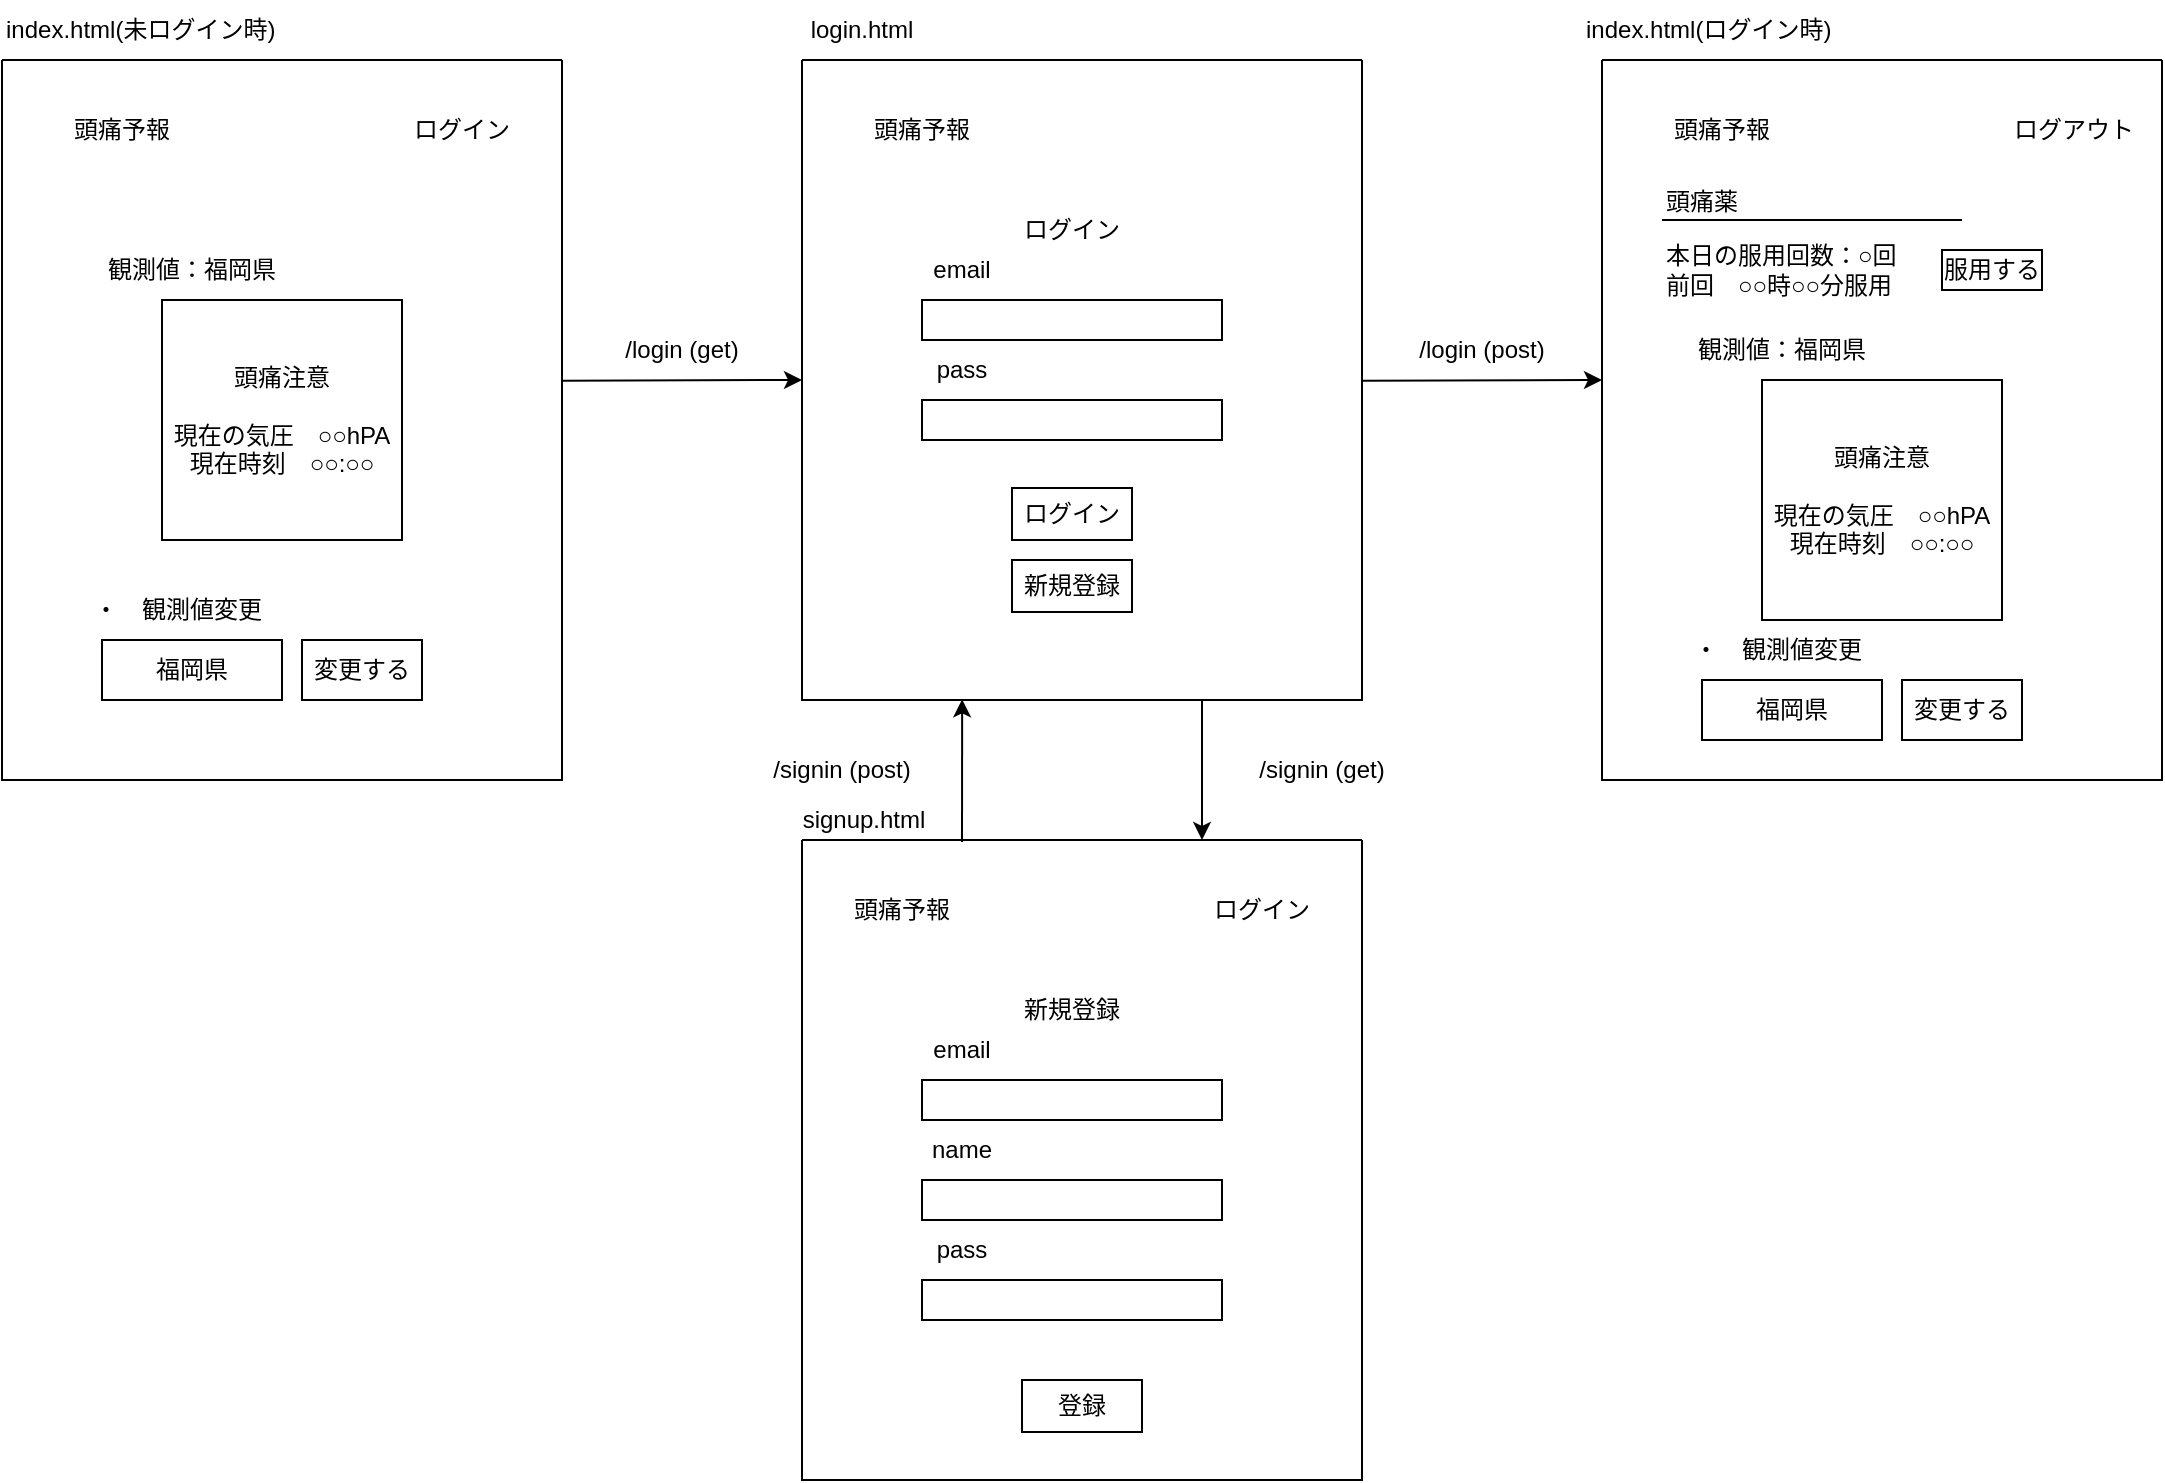 <mxfile>
    <diagram id="_8jAO3INhL7XT4_atGiw" name="ページ1">
        <mxGraphModel dx="453" dy="607" grid="1" gridSize="10" guides="1" tooltips="1" connect="1" arrows="1" fold="1" page="1" pageScale="1" pageWidth="1169" pageHeight="827" math="0" shadow="0">
            <root>
                <mxCell id="0"/>
                <mxCell id="1" parent="0"/>
                <mxCell id="63" value="" style="group;align=left;" parent="1" vertex="1" connectable="0">
                    <mxGeometry x="40" y="60" width="280" height="390" as="geometry"/>
                </mxCell>
                <mxCell id="53" value="" style="swimlane;startSize=0;" parent="63" vertex="1">
                    <mxGeometry y="30" width="280" height="360" as="geometry"/>
                </mxCell>
                <mxCell id="54" value="頭痛注意&lt;div&gt;&lt;br&gt;&lt;/div&gt;&lt;div&gt;現在の気圧　○○hPA&lt;/div&gt;&lt;div&gt;現在時刻　○○:○○&lt;/div&gt;" style="whiteSpace=wrap;html=1;aspect=fixed;" parent="53" vertex="1">
                    <mxGeometry x="80" y="120" width="120" height="120" as="geometry"/>
                </mxCell>
                <mxCell id="55" value="福岡県" style="rounded=0;whiteSpace=wrap;html=1;" parent="53" vertex="1">
                    <mxGeometry x="50" y="290" width="90" height="30" as="geometry"/>
                </mxCell>
                <mxCell id="57" value="変更する" style="rounded=0;whiteSpace=wrap;html=1;" parent="53" vertex="1">
                    <mxGeometry x="150" y="290" width="60" height="30" as="geometry"/>
                </mxCell>
                <mxCell id="58" value="・　観測値変更" style="text;strokeColor=none;fillColor=none;align=left;verticalAlign=middle;spacingLeft=4;spacingRight=4;overflow=hidden;points=[[0,0.5],[1,0.5]];portConstraint=eastwest;rotatable=0;whiteSpace=wrap;html=1;" parent="53" vertex="1">
                    <mxGeometry x="40" y="260" width="140" height="30" as="geometry"/>
                </mxCell>
                <mxCell id="59" value="ログイン" style="text;strokeColor=none;fillColor=none;align=left;verticalAlign=middle;spacingLeft=4;spacingRight=4;overflow=hidden;points=[[0,0.5],[1,0.5]];portConstraint=eastwest;rotatable=0;whiteSpace=wrap;html=1;" parent="53" vertex="1">
                    <mxGeometry x="200" y="20" width="80" height="30" as="geometry"/>
                </mxCell>
                <mxCell id="60" value="頭痛予報" style="text;strokeColor=none;fillColor=none;align=left;verticalAlign=middle;spacingLeft=4;spacingRight=4;overflow=hidden;points=[[0,0.5],[1,0.5]];portConstraint=eastwest;rotatable=0;whiteSpace=wrap;html=1;" parent="53" vertex="1">
                    <mxGeometry x="30" y="20" width="80" height="30" as="geometry"/>
                </mxCell>
                <mxCell id="61" value="観測値：福岡県" style="text;html=1;align=center;verticalAlign=middle;whiteSpace=wrap;rounded=0;" parent="53" vertex="1">
                    <mxGeometry x="35" y="90" width="120" height="30" as="geometry"/>
                </mxCell>
                <mxCell id="62" value="index.html(未ログイン時)" style="text;html=1;align=left;verticalAlign=middle;whiteSpace=wrap;rounded=0;" parent="63" vertex="1">
                    <mxGeometry width="170" height="30" as="geometry"/>
                </mxCell>
                <mxCell id="64" value="" style="endArrow=classic;html=1;exitX=1.017;exitY=0.437;exitDx=0;exitDy=0;exitPerimeter=0;" parent="1" edge="1">
                    <mxGeometry width="50" height="50" relative="1" as="geometry">
                        <mxPoint x="320" y="250.32" as="sourcePoint"/>
                        <mxPoint x="440" y="250" as="targetPoint"/>
                    </mxGeometry>
                </mxCell>
                <mxCell id="65" value="" style="swimlane;startSize=0;verticalAlign=bottom;" parent="1" vertex="1">
                    <mxGeometry x="840" y="90" width="280" height="360" as="geometry"/>
                </mxCell>
                <mxCell id="66" value="&lt;span style=&quot;color: rgb(0, 0, 0);&quot;&gt;頭痛注意&lt;/span&gt;&lt;div&gt;&lt;br&gt;&lt;/div&gt;&lt;div&gt;現在の気圧　○○hPA&lt;/div&gt;&lt;div&gt;現在時刻　○○:○○&lt;/div&gt;" style="whiteSpace=wrap;html=1;aspect=fixed;" parent="65" vertex="1">
                    <mxGeometry x="80" y="160" width="120" height="120" as="geometry"/>
                </mxCell>
                <mxCell id="67" value="福岡県" style="rounded=0;whiteSpace=wrap;html=1;" parent="65" vertex="1">
                    <mxGeometry x="50" y="310" width="90" height="30" as="geometry"/>
                </mxCell>
                <mxCell id="68" value="変更する" style="rounded=0;whiteSpace=wrap;html=1;" parent="65" vertex="1">
                    <mxGeometry x="150" y="310" width="60" height="30" as="geometry"/>
                </mxCell>
                <mxCell id="69" value="・　観測値変更" style="text;strokeColor=none;fillColor=none;align=left;verticalAlign=middle;spacingLeft=4;spacingRight=4;overflow=hidden;points=[[0,0.5],[1,0.5]];portConstraint=eastwest;rotatable=0;whiteSpace=wrap;html=1;" parent="65" vertex="1">
                    <mxGeometry x="40" y="280" width="140" height="30" as="geometry"/>
                </mxCell>
                <mxCell id="71" value="頭痛予報" style="text;strokeColor=none;fillColor=none;align=left;verticalAlign=middle;spacingLeft=4;spacingRight=4;overflow=hidden;points=[[0,0.5],[1,0.5]];portConstraint=eastwest;rotatable=0;whiteSpace=wrap;html=1;" parent="65" vertex="1">
                    <mxGeometry x="30" y="20" width="80" height="30" as="geometry"/>
                </mxCell>
                <mxCell id="72" value="観測値：福岡県" style="text;html=1;align=center;verticalAlign=middle;whiteSpace=wrap;rounded=0;" parent="65" vertex="1">
                    <mxGeometry x="30" y="130" width="120" height="30" as="geometry"/>
                </mxCell>
                <mxCell id="92" value="本日の服用回数：○回　　前回　○○時○○分服用" style="text;html=1;align=left;verticalAlign=middle;whiteSpace=wrap;rounded=0;" parent="65" vertex="1">
                    <mxGeometry x="30" y="90" width="150" height="30" as="geometry"/>
                </mxCell>
                <mxCell id="93" value="頭痛薬" style="text;html=1;align=left;verticalAlign=bottom;whiteSpace=wrap;rounded=0;" parent="65" vertex="1">
                    <mxGeometry x="30" y="50" width="150" height="30" as="geometry"/>
                </mxCell>
                <mxCell id="94" value="" style="endArrow=none;html=1;exitX=0;exitY=1;exitDx=0;exitDy=0;entryX=1;entryY=1;entryDx=0;entryDy=0;" parent="65" source="93" target="93" edge="1">
                    <mxGeometry width="50" height="50" relative="1" as="geometry">
                        <mxPoint x="60" y="220" as="sourcePoint"/>
                        <mxPoint x="110" y="170" as="targetPoint"/>
                    </mxGeometry>
                </mxCell>
                <mxCell id="122" value="ログアウト" style="text;strokeColor=none;fillColor=none;align=left;verticalAlign=middle;spacingLeft=4;spacingRight=4;overflow=hidden;points=[[0,0.5],[1,0.5]];portConstraint=eastwest;rotatable=0;whiteSpace=wrap;html=1;" parent="65" vertex="1">
                    <mxGeometry x="200" y="20" width="80" height="30" as="geometry"/>
                </mxCell>
                <mxCell id="123" value="服用する" style="rounded=0;whiteSpace=wrap;html=1;" parent="65" vertex="1">
                    <mxGeometry x="170" y="95" width="50" height="20" as="geometry"/>
                </mxCell>
                <mxCell id="73" value="" style="swimlane;startSize=0;" parent="1" vertex="1">
                    <mxGeometry x="440" y="90" width="280" height="320" as="geometry"/>
                </mxCell>
                <mxCell id="76" value="ログイン" style="rounded=0;whiteSpace=wrap;html=1;" parent="73" vertex="1">
                    <mxGeometry x="105" y="214" width="60" height="26" as="geometry"/>
                </mxCell>
                <mxCell id="78" value="ログイン" style="text;strokeColor=none;fillColor=none;align=left;verticalAlign=middle;spacingLeft=4;spacingRight=4;overflow=hidden;points=[[0,0.5],[1,0.5]];portConstraint=eastwest;rotatable=0;whiteSpace=wrap;html=1;" parent="73" vertex="1">
                    <mxGeometry x="105" y="70" width="80" height="30" as="geometry"/>
                </mxCell>
                <mxCell id="79" value="頭痛予報" style="text;strokeColor=none;fillColor=none;align=left;verticalAlign=middle;spacingLeft=4;spacingRight=4;overflow=hidden;points=[[0,0.5],[1,0.5]];portConstraint=eastwest;rotatable=0;whiteSpace=wrap;html=1;" parent="73" vertex="1">
                    <mxGeometry x="30" y="20" width="80" height="30" as="geometry"/>
                </mxCell>
                <mxCell id="80" value="email" style="text;html=1;align=center;verticalAlign=middle;whiteSpace=wrap;rounded=0;" parent="73" vertex="1">
                    <mxGeometry x="20" y="90" width="120" height="30" as="geometry"/>
                </mxCell>
                <mxCell id="88" value="" style="rounded=0;whiteSpace=wrap;html=1;" parent="73" vertex="1">
                    <mxGeometry x="60" y="120" width="150" height="20" as="geometry"/>
                </mxCell>
                <mxCell id="89" value="pass" style="text;html=1;align=center;verticalAlign=middle;whiteSpace=wrap;rounded=0;" parent="73" vertex="1">
                    <mxGeometry x="20" y="140" width="120" height="30" as="geometry"/>
                </mxCell>
                <mxCell id="90" value="" style="rounded=0;whiteSpace=wrap;html=1;" parent="73" vertex="1">
                    <mxGeometry x="60" y="170" width="150" height="20" as="geometry"/>
                </mxCell>
                <mxCell id="91" value="新規登録" style="rounded=0;whiteSpace=wrap;html=1;" parent="73" vertex="1">
                    <mxGeometry x="105" y="250" width="60" height="26" as="geometry"/>
                </mxCell>
                <mxCell id="81" value="" style="endArrow=classic;html=1;exitX=1.017;exitY=0.437;exitDx=0;exitDy=0;exitPerimeter=0;" parent="1" edge="1">
                    <mxGeometry width="50" height="50" relative="1" as="geometry">
                        <mxPoint x="720" y="250.32" as="sourcePoint"/>
                        <mxPoint x="840" y="250" as="targetPoint"/>
                    </mxGeometry>
                </mxCell>
                <mxCell id="82" value="&lt;span style=&quot;color: rgb(0, 0, 0);&quot;&gt;index.html(ログイン時)&lt;/span&gt;" style="text;html=1;align=left;verticalAlign=middle;whiteSpace=wrap;rounded=0;" parent="1" vertex="1">
                    <mxGeometry x="830" y="60" width="210" height="30" as="geometry"/>
                </mxCell>
                <mxCell id="84" value="login.html" style="text;html=1;align=center;verticalAlign=middle;whiteSpace=wrap;rounded=0;" parent="1" vertex="1">
                    <mxGeometry x="430" y="60" width="80" height="30" as="geometry"/>
                </mxCell>
                <mxCell id="85" value="/login (get)" style="text;html=1;align=center;verticalAlign=middle;whiteSpace=wrap;rounded=0;" parent="1" vertex="1">
                    <mxGeometry x="340" y="220" width="80" height="30" as="geometry"/>
                </mxCell>
                <mxCell id="86" value="/login (post)" style="text;html=1;align=center;verticalAlign=middle;whiteSpace=wrap;rounded=0;" parent="1" vertex="1">
                    <mxGeometry x="740" y="220" width="80" height="30" as="geometry"/>
                </mxCell>
                <mxCell id="104" value="" style="swimlane;startSize=0;" parent="1" vertex="1">
                    <mxGeometry x="440" y="480" width="280" height="320" as="geometry"/>
                </mxCell>
                <mxCell id="106" value="新規登録" style="text;strokeColor=none;fillColor=none;align=left;verticalAlign=middle;spacingLeft=4;spacingRight=4;overflow=hidden;points=[[0,0.5],[1,0.5]];portConstraint=eastwest;rotatable=0;whiteSpace=wrap;html=1;" parent="104" vertex="1">
                    <mxGeometry x="105" y="70" width="80" height="30" as="geometry"/>
                </mxCell>
                <mxCell id="107" value="頭痛予報" style="text;strokeColor=none;fillColor=none;align=left;verticalAlign=middle;spacingLeft=4;spacingRight=4;overflow=hidden;points=[[0,0.5],[1,0.5]];portConstraint=eastwest;rotatable=0;whiteSpace=wrap;html=1;" parent="104" vertex="1">
                    <mxGeometry x="20" y="20" width="80" height="30" as="geometry"/>
                </mxCell>
                <mxCell id="108" value="email" style="text;html=1;align=center;verticalAlign=middle;whiteSpace=wrap;rounded=0;" parent="104" vertex="1">
                    <mxGeometry x="20" y="90" width="120" height="30" as="geometry"/>
                </mxCell>
                <mxCell id="109" value="" style="rounded=0;whiteSpace=wrap;html=1;" parent="104" vertex="1">
                    <mxGeometry x="60" y="120" width="150" height="20" as="geometry"/>
                </mxCell>
                <mxCell id="110" value="pass" style="text;html=1;align=center;verticalAlign=middle;whiteSpace=wrap;rounded=0;" parent="104" vertex="1">
                    <mxGeometry x="20" y="190" width="120" height="30" as="geometry"/>
                </mxCell>
                <mxCell id="111" value="" style="rounded=0;whiteSpace=wrap;html=1;" parent="104" vertex="1">
                    <mxGeometry x="60" y="220" width="150" height="20" as="geometry"/>
                </mxCell>
                <mxCell id="112" value="登録" style="rounded=0;whiteSpace=wrap;html=1;" parent="104" vertex="1">
                    <mxGeometry x="110" y="270" width="60" height="26" as="geometry"/>
                </mxCell>
                <mxCell id="115" value="name" style="text;html=1;align=center;verticalAlign=middle;whiteSpace=wrap;rounded=0;" parent="104" vertex="1">
                    <mxGeometry x="20" y="140" width="120" height="30" as="geometry"/>
                </mxCell>
                <mxCell id="116" value="" style="rounded=0;whiteSpace=wrap;html=1;" parent="104" vertex="1">
                    <mxGeometry x="60" y="170" width="150" height="20" as="geometry"/>
                </mxCell>
                <mxCell id="117" value="ログイン" style="text;strokeColor=none;fillColor=none;align=left;verticalAlign=middle;spacingLeft=4;spacingRight=4;overflow=hidden;points=[[0,0.5],[1,0.5]];portConstraint=eastwest;rotatable=0;whiteSpace=wrap;html=1;" parent="104" vertex="1">
                    <mxGeometry x="200" y="20" width="80" height="30" as="geometry"/>
                </mxCell>
                <mxCell id="118" value="" style="endArrow=classic;html=1;exitX=0.5;exitY=1;exitDx=0;exitDy=0;entryX=0.5;entryY=0;entryDx=0;entryDy=0;" parent="1" edge="1">
                    <mxGeometry width="50" height="50" relative="1" as="geometry">
                        <mxPoint x="640" y="410.0" as="sourcePoint"/>
                        <mxPoint x="640" y="480.0" as="targetPoint"/>
                    </mxGeometry>
                </mxCell>
                <mxCell id="119" value="/signin (get)" style="text;html=1;align=center;verticalAlign=middle;whiteSpace=wrap;rounded=0;" parent="1" vertex="1">
                    <mxGeometry x="640" y="430" width="120" height="30" as="geometry"/>
                </mxCell>
                <mxCell id="120" value="" style="endArrow=classic;html=1;entryX=0.286;entryY=0.999;entryDx=0;entryDy=0;entryPerimeter=0;" parent="1" target="73" edge="1">
                    <mxGeometry width="50" height="50" relative="1" as="geometry">
                        <mxPoint x="520" y="481" as="sourcePoint"/>
                        <mxPoint x="590" y="490" as="targetPoint"/>
                    </mxGeometry>
                </mxCell>
                <mxCell id="121" value="/&lt;span style=&quot;color: rgb(0, 0, 0);&quot;&gt;signin&amp;nbsp;&lt;/span&gt;(post)" style="text;html=1;align=center;verticalAlign=middle;whiteSpace=wrap;rounded=0;" parent="1" vertex="1">
                    <mxGeometry x="390" y="430" width="140" height="30" as="geometry"/>
                </mxCell>
                <mxCell id="124" value="signup.html" style="text;html=1;align=center;verticalAlign=middle;whiteSpace=wrap;rounded=0;" vertex="1" parent="1">
                    <mxGeometry x="431" y="455" width="80" height="30" as="geometry"/>
                </mxCell>
            </root>
        </mxGraphModel>
    </diagram>
</mxfile>